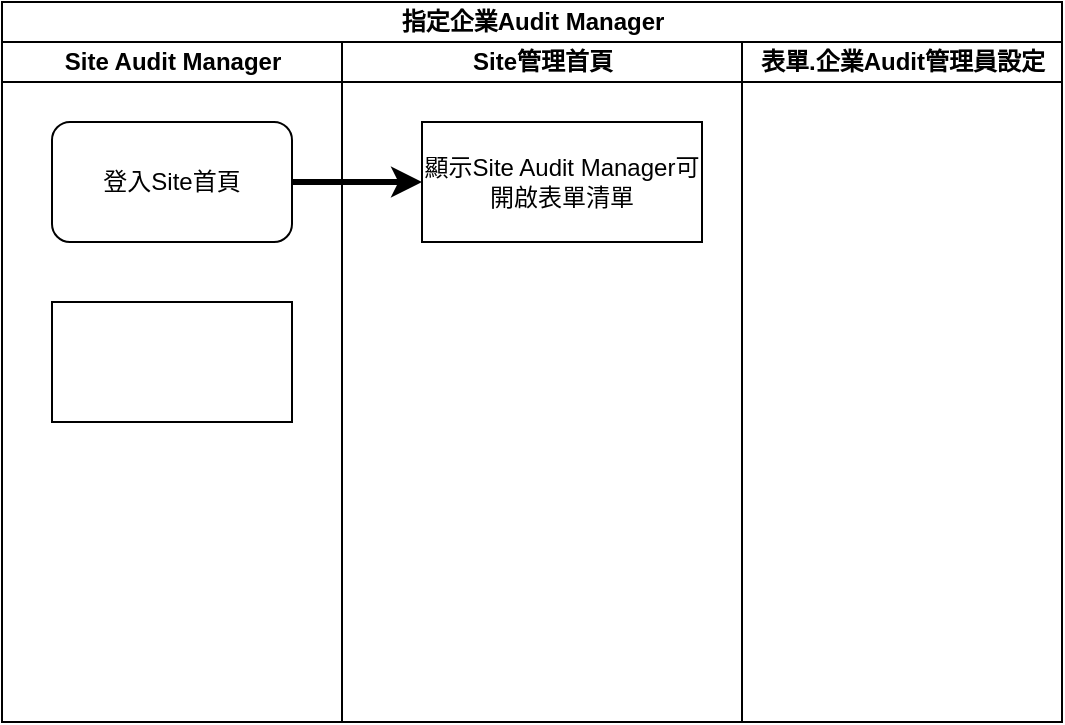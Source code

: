 <mxfile version="13.6.2" type="device" pages="2"><diagram id="JyodMirK2hI4gn9FHHYg" name="指定企業Audit Manager"><mxGraphModel dx="1422" dy="822" grid="1" gridSize="10" guides="1" tooltips="1" connect="1" arrows="1" fold="1" page="1" pageScale="1" pageWidth="827" pageHeight="1169" math="0" shadow="0"><root><mxCell id="tGarLwhSwSAAcMgHyq0Y-0"/><mxCell id="tGarLwhSwSAAcMgHyq0Y-1" parent="tGarLwhSwSAAcMgHyq0Y-0"/><mxCell id="D6irs_RQsPwxF2M2twKx-0" value="指定企業Audit Manager" style="swimlane;html=1;childLayout=stackLayout;resizeParent=1;resizeParentMax=0;startSize=20;align=center;" vertex="1" parent="tGarLwhSwSAAcMgHyq0Y-1"><mxGeometry x="230" y="180" width="530" height="360" as="geometry"><mxRectangle x="230" y="180" width="60" height="20" as="alternateBounds"/></mxGeometry></mxCell><mxCell id="D6irs_RQsPwxF2M2twKx-1" value="Site Audit Manager" style="swimlane;html=1;startSize=20;" vertex="1" parent="D6irs_RQsPwxF2M2twKx-0"><mxGeometry y="20" width="170" height="340" as="geometry"/></mxCell><mxCell id="D6irs_RQsPwxF2M2twKx-4" value="登入Site首頁" style="rounded=1;whiteSpace=wrap;html=1;align=center;" vertex="1" parent="D6irs_RQsPwxF2M2twKx-1"><mxGeometry x="25" y="40" width="120" height="60" as="geometry"/></mxCell><mxCell id="D6irs_RQsPwxF2M2twKx-7" value="" style="rounded=0;whiteSpace=wrap;html=1;align=center;" vertex="1" parent="D6irs_RQsPwxF2M2twKx-1"><mxGeometry x="25" y="130" width="120" height="60" as="geometry"/></mxCell><mxCell id="D6irs_RQsPwxF2M2twKx-2" value="Site管理首頁" style="swimlane;html=1;startSize=20;" vertex="1" parent="D6irs_RQsPwxF2M2twKx-0"><mxGeometry x="170" y="20" width="200" height="340" as="geometry"/></mxCell><mxCell id="D6irs_RQsPwxF2M2twKx-5" value="顯示Site Audit Manager可開啟表單清單" style="rounded=0;whiteSpace=wrap;html=1;align=center;" vertex="1" parent="D6irs_RQsPwxF2M2twKx-2"><mxGeometry x="40" y="40" width="140" height="60" as="geometry"/></mxCell><mxCell id="D6irs_RQsPwxF2M2twKx-3" value="表單.企業Audit管理員設定" style="swimlane;html=1;startSize=20;" vertex="1" parent="D6irs_RQsPwxF2M2twKx-0"><mxGeometry x="370" y="20" width="160" height="340" as="geometry"/></mxCell><mxCell id="D6irs_RQsPwxF2M2twKx-6" style="edgeStyle=orthogonalEdgeStyle;rounded=0;orthogonalLoop=1;jettySize=auto;html=1;strokeWidth=3;" edge="1" parent="D6irs_RQsPwxF2M2twKx-0" source="D6irs_RQsPwxF2M2twKx-4" target="D6irs_RQsPwxF2M2twKx-5"><mxGeometry relative="1" as="geometry"/></mxCell></root></mxGraphModel></diagram><diagram id="UF_lxR9Ps1iwzdJnHD6a" name="稽核Log功能"><mxGraphModel dx="3903" dy="822" grid="1" gridSize="10" guides="1" tooltips="1" connect="1" arrows="1" fold="1" page="1" pageScale="1" pageWidth="827" pageHeight="1169" math="0" shadow="0"><root><mxCell id="LwEvD8mFDREH5o1cF8vY-0"/><mxCell id="LwEvD8mFDREH5o1cF8vY-1" parent="LwEvD8mFDREH5o1cF8vY-0"/><mxCell id="LwEvD8mFDREH5o1cF8vY-2" style="edgeStyle=orthogonalEdgeStyle;rounded=0;orthogonalLoop=1;jettySize=auto;html=1;entryX=0;entryY=0.5;entryDx=0;entryDy=0;entryPerimeter=0;" edge="1" parent="LwEvD8mFDREH5o1cF8vY-1" source="LwEvD8mFDREH5o1cF8vY-3" target="LwEvD8mFDREH5o1cF8vY-42"><mxGeometry relative="1" as="geometry"><mxPoint x="-1670" y="390" as="targetPoint"/></mxGeometry></mxCell><mxCell id="LwEvD8mFDREH5o1cF8vY-3" value="" style="shape=actor;whiteSpace=wrap;html=1;" vertex="1" parent="LwEvD8mFDREH5o1cF8vY-1"><mxGeometry x="-1810" y="219" width="40" height="60" as="geometry"/></mxCell><mxCell id="LwEvD8mFDREH5o1cF8vY-4" value="企業稽核員" style="text;html=1;align=center;verticalAlign=middle;resizable=0;points=[];autosize=1;" vertex="1" parent="LwEvD8mFDREH5o1cF8vY-1"><mxGeometry x="-1831" y="279" width="80" height="20" as="geometry"/></mxCell><mxCell id="LwEvD8mFDREH5o1cF8vY-5" style="edgeStyle=orthogonalEdgeStyle;rounded=0;orthogonalLoop=1;jettySize=auto;html=1;entryX=0;entryY=0.5;entryDx=0;entryDy=0;entryPerimeter=0;" edge="1" parent="LwEvD8mFDREH5o1cF8vY-1" source="LwEvD8mFDREH5o1cF8vY-24" target="LwEvD8mFDREH5o1cF8vY-39"><mxGeometry relative="1" as="geometry"><mxPoint x="-1660" y="119" as="targetPoint"/></mxGeometry></mxCell><mxCell id="LwEvD8mFDREH5o1cF8vY-6" style="edgeStyle=orthogonalEdgeStyle;rounded=0;orthogonalLoop=1;jettySize=auto;html=1;entryX=0.5;entryY=0;entryDx=0;entryDy=0;exitX=0.995;exitY=0.5;exitDx=0;exitDy=0;exitPerimeter=0;" edge="1" parent="LwEvD8mFDREH5o1cF8vY-1" source="LwEvD8mFDREH5o1cF8vY-39" target="LwEvD8mFDREH5o1cF8vY-9"><mxGeometry relative="1" as="geometry"><mxPoint x="-1530" y="160" as="sourcePoint"/></mxGeometry></mxCell><mxCell id="PJbQXhEOtJzkk7Ls8M3G-15" style="edgeStyle=orthogonalEdgeStyle;rounded=0;orthogonalLoop=1;jettySize=auto;html=1;strokeWidth=1;fontSize=15;" edge="1" parent="LwEvD8mFDREH5o1cF8vY-1" source="LwEvD8mFDREH5o1cF8vY-9" target="LwEvD8mFDREH5o1cF8vY-76"><mxGeometry relative="1" as="geometry"/></mxCell><mxCell id="LwEvD8mFDREH5o1cF8vY-9" value="RTE後端服務" style="rounded=1;whiteSpace=wrap;html=1;" vertex="1" parent="LwEvD8mFDREH5o1cF8vY-1"><mxGeometry x="-1390" y="219" width="120" height="60" as="geometry"/></mxCell><mxCell id="LwEvD8mFDREH5o1cF8vY-10" style="edgeStyle=orthogonalEdgeStyle;rounded=0;orthogonalLoop=1;jettySize=auto;html=1;entryX=0;entryY=0.5;entryDx=0;entryDy=0;exitX=0.995;exitY=0.5;exitDx=0;exitDy=0;exitPerimeter=0;" edge="1" parent="LwEvD8mFDREH5o1cF8vY-1" source="LwEvD8mFDREH5o1cF8vY-42" target="LwEvD8mFDREH5o1cF8vY-9"><mxGeometry relative="1" as="geometry"><mxPoint x="-1540" y="391" as="sourcePoint"/></mxGeometry></mxCell><mxCell id="LwEvD8mFDREH5o1cF8vY-18" value="操作表單" style="text;html=1;align=center;verticalAlign=middle;resizable=0;points=[];autosize=1;" vertex="1" parent="LwEvD8mFDREH5o1cF8vY-1"><mxGeometry x="-1740" y="95" width="60" height="20" as="geometry"/></mxCell><mxCell id="LwEvD8mFDREH5o1cF8vY-19" value="1. 查詢管理員&lt;span style=&quot;text-align: center&quot;&gt;稽核紀錄&lt;/span&gt;&lt;br&gt;2. 設定企業稽核員" style="text;html=1;align=left;verticalAlign=middle;resizable=0;points=[];autosize=1;" vertex="1" parent="LwEvD8mFDREH5o1cF8vY-1"><mxGeometry x="-1530" y="75" width="140" height="30" as="geometry"/></mxCell><mxCell id="LwEvD8mFDREH5o1cF8vY-21" value="查詢企業人員稽核紀錄" style="text;html=1;align=center;verticalAlign=middle;resizable=0;points=[];autosize=1;" vertex="1" parent="LwEvD8mFDREH5o1cF8vY-1"><mxGeometry x="-1541" y="230" width="140" height="20" as="geometry"/></mxCell><mxCell id="LwEvD8mFDREH5o1cF8vY-22" value="操作表單" style="text;html=1;align=center;verticalAlign=middle;resizable=0;points=[];autosize=1;" vertex="1" parent="LwEvD8mFDREH5o1cF8vY-1"><mxGeometry x="-1740" y="230" width="60" height="20" as="geometry"/></mxCell><mxCell id="LwEvD8mFDREH5o1cF8vY-23" value="" style="group" vertex="1" connectable="0" parent="LwEvD8mFDREH5o1cF8vY-1"><mxGeometry x="-1830" y="89" width="100" height="90" as="geometry"/></mxCell><mxCell id="LwEvD8mFDREH5o1cF8vY-24" value="" style="shape=actor;whiteSpace=wrap;html=1;" vertex="1" parent="LwEvD8mFDREH5o1cF8vY-23"><mxGeometry x="20" width="40" height="60" as="geometry"/></mxCell><mxCell id="LwEvD8mFDREH5o1cF8vY-25" value="Site稽核員" style="text;html=1;align=center;verticalAlign=middle;resizable=0;points=[];autosize=1;" vertex="1" parent="LwEvD8mFDREH5o1cF8vY-23"><mxGeometry x="5" y="70" width="70" height="20" as="geometry"/></mxCell><mxCell id="LwEvD8mFDREH5o1cF8vY-38" value="" style="group" vertex="1" connectable="0" parent="LwEvD8mFDREH5o1cF8vY-1"><mxGeometry x="-1639" y="70" width="98" height="120" as="geometry"/></mxCell><mxCell id="LwEvD8mFDREH5o1cF8vY-39" value="" style="shape=mxgraph.signs.tech.computer;html=1;pointerEvents=1;fillColor=#000000;strokeColor=none;verticalLabelPosition=bottom;verticalAlign=top;align=center;" vertex="1" parent="LwEvD8mFDREH5o1cF8vY-38"><mxGeometry width="98" height="98" as="geometry"/></mxCell><mxCell id="LwEvD8mFDREH5o1cF8vY-40" value="SITE管理表單" style="text;html=1;align=center;verticalAlign=middle;resizable=0;points=[];autosize=1;" vertex="1" parent="LwEvD8mFDREH5o1cF8vY-38"><mxGeometry x="4" y="100" width="90" height="20" as="geometry"/></mxCell><mxCell id="LwEvD8mFDREH5o1cF8vY-41" value="" style="group" vertex="1" connectable="0" parent="LwEvD8mFDREH5o1cF8vY-1"><mxGeometry x="-1639" y="200" width="98" height="120" as="geometry"/></mxCell><mxCell id="LwEvD8mFDREH5o1cF8vY-42" value="" style="shape=mxgraph.signs.tech.computer;html=1;pointerEvents=1;fillColor=#000000;strokeColor=none;verticalLabelPosition=bottom;verticalAlign=top;align=center;" vertex="1" parent="LwEvD8mFDREH5o1cF8vY-41"><mxGeometry width="98" height="98" as="geometry"/></mxCell><mxCell id="LwEvD8mFDREH5o1cF8vY-43" value="SITE管理表單" style="text;html=1;align=center;verticalAlign=middle;resizable=0;points=[];autosize=1;" vertex="1" parent="LwEvD8mFDREH5o1cF8vY-41"><mxGeometry x="4" y="100" width="90" height="20" as="geometry"/></mxCell><mxCell id="LwEvD8mFDREH5o1cF8vY-49" value="" style="group" vertex="1" connectable="0" parent="LwEvD8mFDREH5o1cF8vY-1"><mxGeometry x="-1196" y="70" width="98" height="120" as="geometry"/></mxCell><mxCell id="LwEvD8mFDREH5o1cF8vY-50" value="" style="shape=mxgraph.signs.tech.computer;html=1;pointerEvents=1;fillColor=#000000;strokeColor=none;verticalLabelPosition=bottom;verticalAlign=top;align=center;" vertex="1" parent="LwEvD8mFDREH5o1cF8vY-49"><mxGeometry width="98" height="98" as="geometry"/></mxCell><mxCell id="LwEvD8mFDREH5o1cF8vY-51" value="RTE 系統" style="text;html=1;align=center;verticalAlign=middle;resizable=0;points=[];autosize=1;" vertex="1" parent="LwEvD8mFDREH5o1cF8vY-49"><mxGeometry x="14" y="100" width="70" height="20" as="geometry"/></mxCell><mxCell id="LwEvD8mFDREH5o1cF8vY-52" value="" style="group" vertex="1" connectable="0" parent="LwEvD8mFDREH5o1cF8vY-1"><mxGeometry x="-993" y="89" width="85" height="90" as="geometry"/></mxCell><mxCell id="LwEvD8mFDREH5o1cF8vY-53" value="" style="shape=actor;whiteSpace=wrap;html=1;" vertex="1" parent="LwEvD8mFDREH5o1cF8vY-52"><mxGeometry x="20" width="40" height="60" as="geometry"/></mxCell><mxCell id="LwEvD8mFDREH5o1cF8vY-54" value="所有使用者" style="text;html=1;align=center;verticalAlign=middle;resizable=0;points=[];autosize=1;" vertex="1" parent="LwEvD8mFDREH5o1cF8vY-52"><mxGeometry y="70" width="80" height="20" as="geometry"/></mxCell><mxCell id="LwEvD8mFDREH5o1cF8vY-55" style="edgeStyle=orthogonalEdgeStyle;rounded=0;orthogonalLoop=1;jettySize=auto;html=1;" edge="1" parent="LwEvD8mFDREH5o1cF8vY-1" source="LwEvD8mFDREH5o1cF8vY-53" target="LwEvD8mFDREH5o1cF8vY-50"><mxGeometry relative="1" as="geometry"/></mxCell><mxCell id="LwEvD8mFDREH5o1cF8vY-56" style="edgeStyle=orthogonalEdgeStyle;rounded=0;orthogonalLoop=1;jettySize=auto;html=1;entryX=0.692;entryY=0.017;entryDx=0;entryDy=0;entryPerimeter=0;" edge="1" parent="LwEvD8mFDREH5o1cF8vY-1" source="LwEvD8mFDREH5o1cF8vY-50" target="LwEvD8mFDREH5o1cF8vY-9"><mxGeometry relative="1" as="geometry"/></mxCell><mxCell id="LwEvD8mFDREH5o1cF8vY-57" value="操作動作" style="text;html=1;align=center;verticalAlign=middle;resizable=0;points=[];autosize=1;" vertex="1" parent="LwEvD8mFDREH5o1cF8vY-1"><mxGeometry x="-1068" y="89" width="60" height="20" as="geometry"/></mxCell><mxCell id="LwEvD8mFDREH5o1cF8vY-61" value="寫入稽核紀錄" style="text;html=1;align=center;verticalAlign=middle;resizable=0;points=[];autosize=1;" vertex="1" parent="LwEvD8mFDREH5o1cF8vY-1"><mxGeometry x="-1295" y="94" width="90" height="20" as="geometry"/></mxCell><mxCell id="LwEvD8mFDREH5o1cF8vY-76" value="稽核紀錄&lt;br style=&quot;font-size: 13px&quot;&gt;資料庫" style="shape=cylinder2;whiteSpace=wrap;html=1;boundedLbl=1;backgroundOutline=1;size=15;align=center;fontSize=13;" vertex="1" parent="LwEvD8mFDREH5o1cF8vY-1"><mxGeometry x="-1190" y="364" width="100" height="110" as="geometry"/></mxCell><mxCell id="LwEvD8mFDREH5o1cF8vY-78" value="&lt;span&gt;1.寫入稽核紀錄&lt;/span&gt;&lt;br&gt;&lt;span&gt;2.查詢稽核&lt;/span&gt;紀錄&lt;br&gt;&lt;span&gt;3.排程備份稽核&lt;/span&gt;紀錄" style="text;html=1;align=left;verticalAlign=middle;resizable=0;points=[];autosize=1;" vertex="1" parent="LwEvD8mFDREH5o1cF8vY-1"><mxGeometry x="-1128" y="270" width="120" height="50" as="geometry"/></mxCell><mxCell id="PJbQXhEOtJzkk7Ls8M3G-7" style="edgeStyle=orthogonalEdgeStyle;rounded=0;orthogonalLoop=1;jettySize=auto;html=1;entryX=0;entryY=0.5;entryDx=0;entryDy=0;entryPerimeter=0;" edge="1" parent="LwEvD8mFDREH5o1cF8vY-1" source="PJbQXhEOtJzkk7Ls8M3G-8" target="PJbQXhEOtJzkk7Ls8M3G-12"><mxGeometry relative="1" as="geometry"><mxPoint x="-1670" y="520" as="targetPoint"/></mxGeometry></mxCell><mxCell id="PJbQXhEOtJzkk7Ls8M3G-8" value="" style="shape=actor;whiteSpace=wrap;html=1;" vertex="1" parent="LwEvD8mFDREH5o1cF8vY-1"><mxGeometry x="-1810" y="349" width="40" height="60" as="geometry"/></mxCell><mxCell id="PJbQXhEOtJzkk7Ls8M3G-9" value="企業管理員" style="text;html=1;align=center;verticalAlign=middle;resizable=0;points=[];autosize=1;" vertex="1" parent="LwEvD8mFDREH5o1cF8vY-1"><mxGeometry x="-1831" y="409" width="80" height="20" as="geometry"/></mxCell><mxCell id="PJbQXhEOtJzkk7Ls8M3G-10" value="操作表單" style="text;html=1;align=center;verticalAlign=middle;resizable=0;points=[];autosize=1;" vertex="1" parent="LwEvD8mFDREH5o1cF8vY-1"><mxGeometry x="-1740" y="360" width="60" height="20" as="geometry"/></mxCell><mxCell id="PJbQXhEOtJzkk7Ls8M3G-11" value="" style="group" vertex="1" connectable="0" parent="LwEvD8mFDREH5o1cF8vY-1"><mxGeometry x="-1639" y="330" width="98" height="120" as="geometry"/></mxCell><mxCell id="PJbQXhEOtJzkk7Ls8M3G-12" value="" style="shape=mxgraph.signs.tech.computer;html=1;pointerEvents=1;fillColor=#000000;strokeColor=none;verticalLabelPosition=bottom;verticalAlign=top;align=center;" vertex="1" parent="PJbQXhEOtJzkk7Ls8M3G-11"><mxGeometry width="98" height="98" as="geometry"/></mxCell><mxCell id="PJbQXhEOtJzkk7Ls8M3G-13" value="SITE管理表單" style="text;html=1;align=center;verticalAlign=middle;resizable=0;points=[];autosize=1;" vertex="1" parent="PJbQXhEOtJzkk7Ls8M3G-11"><mxGeometry x="4" y="100" width="90" height="20" as="geometry"/></mxCell><mxCell id="PJbQXhEOtJzkk7Ls8M3G-14" style="edgeStyle=orthogonalEdgeStyle;rounded=0;orthogonalLoop=1;jettySize=auto;html=1;entryX=0.25;entryY=1;entryDx=0;entryDy=0;strokeWidth=1;fontSize=15;" edge="1" parent="LwEvD8mFDREH5o1cF8vY-1" source="PJbQXhEOtJzkk7Ls8M3G-12" target="LwEvD8mFDREH5o1cF8vY-9"><mxGeometry relative="1" as="geometry"/></mxCell><mxCell id="PJbQXhEOtJzkk7Ls8M3G-16" value="查詢企業人員稽核紀錄" style="text;html=1;align=center;verticalAlign=middle;resizable=0;points=[];autosize=1;" vertex="1" parent="LwEvD8mFDREH5o1cF8vY-1"><mxGeometry x="-1534" y="358" width="140" height="20" as="geometry"/></mxCell><mxCell id="PJbQXhEOtJzkk7Ls8M3G-18" style="edgeStyle=orthogonalEdgeStyle;rounded=0;orthogonalLoop=1;jettySize=auto;html=1;entryX=0;entryY=0.5;entryDx=0;entryDy=0;entryPerimeter=0;" edge="1" parent="LwEvD8mFDREH5o1cF8vY-1" source="PJbQXhEOtJzkk7Ls8M3G-19" target="PJbQXhEOtJzkk7Ls8M3G-23"><mxGeometry relative="1" as="geometry"><mxPoint x="-1670" y="650" as="targetPoint"/></mxGeometry></mxCell><mxCell id="PJbQXhEOtJzkk7Ls8M3G-19" value="" style="shape=actor;whiteSpace=wrap;html=1;" vertex="1" parent="LwEvD8mFDREH5o1cF8vY-1"><mxGeometry x="-1810" y="479" width="40" height="60" as="geometry"/></mxCell><mxCell id="PJbQXhEOtJzkk7Ls8M3G-20" value="Site管理員" style="text;html=1;align=center;verticalAlign=middle;resizable=0;points=[];autosize=1;" vertex="1" parent="LwEvD8mFDREH5o1cF8vY-1"><mxGeometry x="-1826" y="539" width="70" height="20" as="geometry"/></mxCell><mxCell id="PJbQXhEOtJzkk7Ls8M3G-21" value="操作表單" style="text;html=1;align=center;verticalAlign=middle;resizable=0;points=[];autosize=1;" vertex="1" parent="LwEvD8mFDREH5o1cF8vY-1"><mxGeometry x="-1740" y="490" width="60" height="20" as="geometry"/></mxCell><mxCell id="PJbQXhEOtJzkk7Ls8M3G-22" value="" style="group" vertex="1" connectable="0" parent="LwEvD8mFDREH5o1cF8vY-1"><mxGeometry x="-1639" y="460" width="98" height="120" as="geometry"/></mxCell><mxCell id="PJbQXhEOtJzkk7Ls8M3G-23" value="" style="shape=mxgraph.signs.tech.computer;html=1;pointerEvents=1;fillColor=#000000;strokeColor=none;verticalLabelPosition=bottom;verticalAlign=top;align=center;" vertex="1" parent="PJbQXhEOtJzkk7Ls8M3G-22"><mxGeometry width="98" height="98" as="geometry"/></mxCell><mxCell id="PJbQXhEOtJzkk7Ls8M3G-24" value="SITE管理表單" style="text;html=1;align=center;verticalAlign=middle;resizable=0;points=[];autosize=1;" vertex="1" parent="PJbQXhEOtJzkk7Ls8M3G-22"><mxGeometry x="4" y="100" width="90" height="20" as="geometry"/></mxCell><mxCell id="PJbQXhEOtJzkk7Ls8M3G-26" value="設定稽核紀錄環境" style="text;html=1;align=center;verticalAlign=middle;resizable=0;points=[];autosize=1;" vertex="1" parent="LwEvD8mFDREH5o1cF8vY-1"><mxGeometry x="-1519" y="488" width="110" height="20" as="geometry"/></mxCell><mxCell id="PJbQXhEOtJzkk7Ls8M3G-27" style="edgeStyle=orthogonalEdgeStyle;rounded=0;orthogonalLoop=1;jettySize=auto;html=1;strokeWidth=1;fontSize=15;" edge="1" parent="LwEvD8mFDREH5o1cF8vY-1" source="PJbQXhEOtJzkk7Ls8M3G-23"><mxGeometry relative="1" as="geometry"><mxPoint x="-1320" y="280" as="targetPoint"/></mxGeometry></mxCell></root></mxGraphModel></diagram></mxfile>